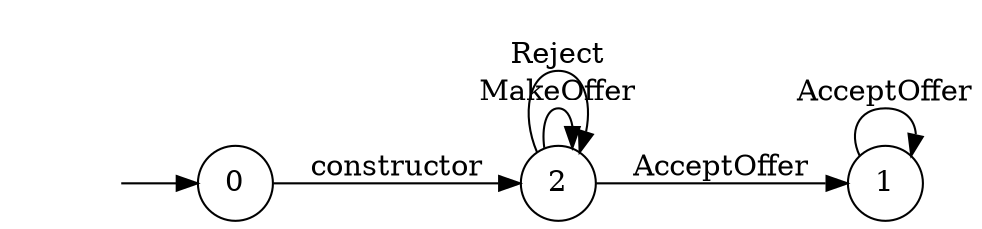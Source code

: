 digraph "Dapp-Automata-data/fuzzer/testnetdata-model-rq1/SimpleMarketplace/FSM-1" {
	graph [rankdir=LR]
	"" [label="" shape=plaintext]
	2 [label=2 shape=circle]
	1 [label=1 shape=circle]
	0 [label=0 shape=circle]
	"" -> 0 [label=""]
	0 -> 2 [label=constructor]
	2 -> 2 [label=MakeOffer]
	2 -> 1 [label=AcceptOffer]
	2 -> 2 [label=Reject]
	1 -> 1 [label=AcceptOffer]
}
